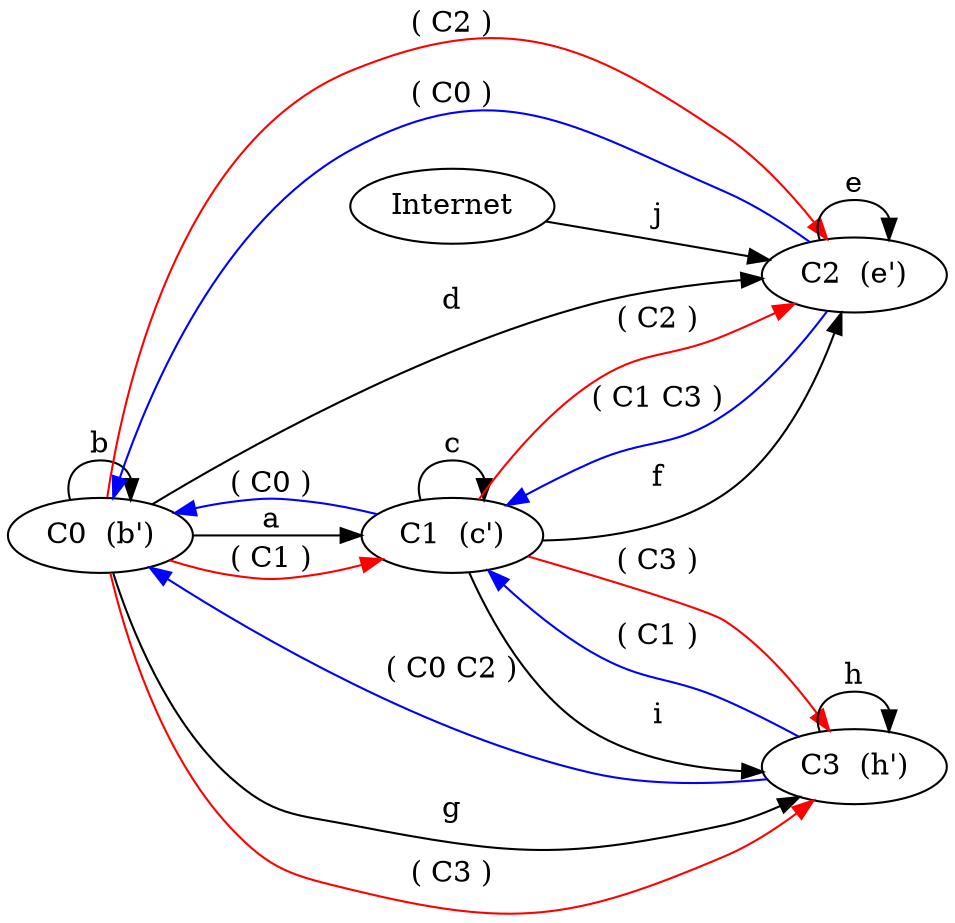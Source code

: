 digraph G {
    rankdir=LR
    C0:p1 -> C1:p1 [label="a"]
    C0:p0 -> C0:p0 [label="b"]
    C1:p0 -> C1:p0 [label="c"]
    C0:p2 -> C2:p1 [label="d"]
    C2:p0 -> C2:p0 [label="e"]
    C1:p2 -> C2:p3 [label="f"]
    C0:p3 -> C3:p1 [label="g"]
    C3:p0 -> C3:p0 [label="h"]
    C1:p3 -> C3:p2 [label="i"]
    Internet -> C2:p2 [label="j"]
    C0 [label="C0  (b')"]
    C1 [label="C1  (c')"]
    C2 [label="C2  (e')"]
    C3 [label="C3  (h')"]
    C2:p3 -> C1:p2 [label="( C1 C3 )" color=blue]
    C1:p2 -> C2:p3 [label="( C2 )" color=red]
    C3:p1 -> C0:p3 [label="( C0 C2 )" color=blue]
    C0:p3 -> C3:p1 [label="( C3 )" color=red]
    C3:p2 -> C1:p3 [label="( C1 )" color=blue]
    C1:p3 -> C3:p2 [label="( C3 )" color=red]
    C1:p1 -> C0:p1 [label="( C0 )" color=blue]
    C0:p1 -> C1:p1 [label="( C1 )" color=red]
    C2:p1 -> C0:p2 [label="( C0 )" color=blue]
    C0:p2 -> C2:p1 [label="( C2 )" color=red]
}
